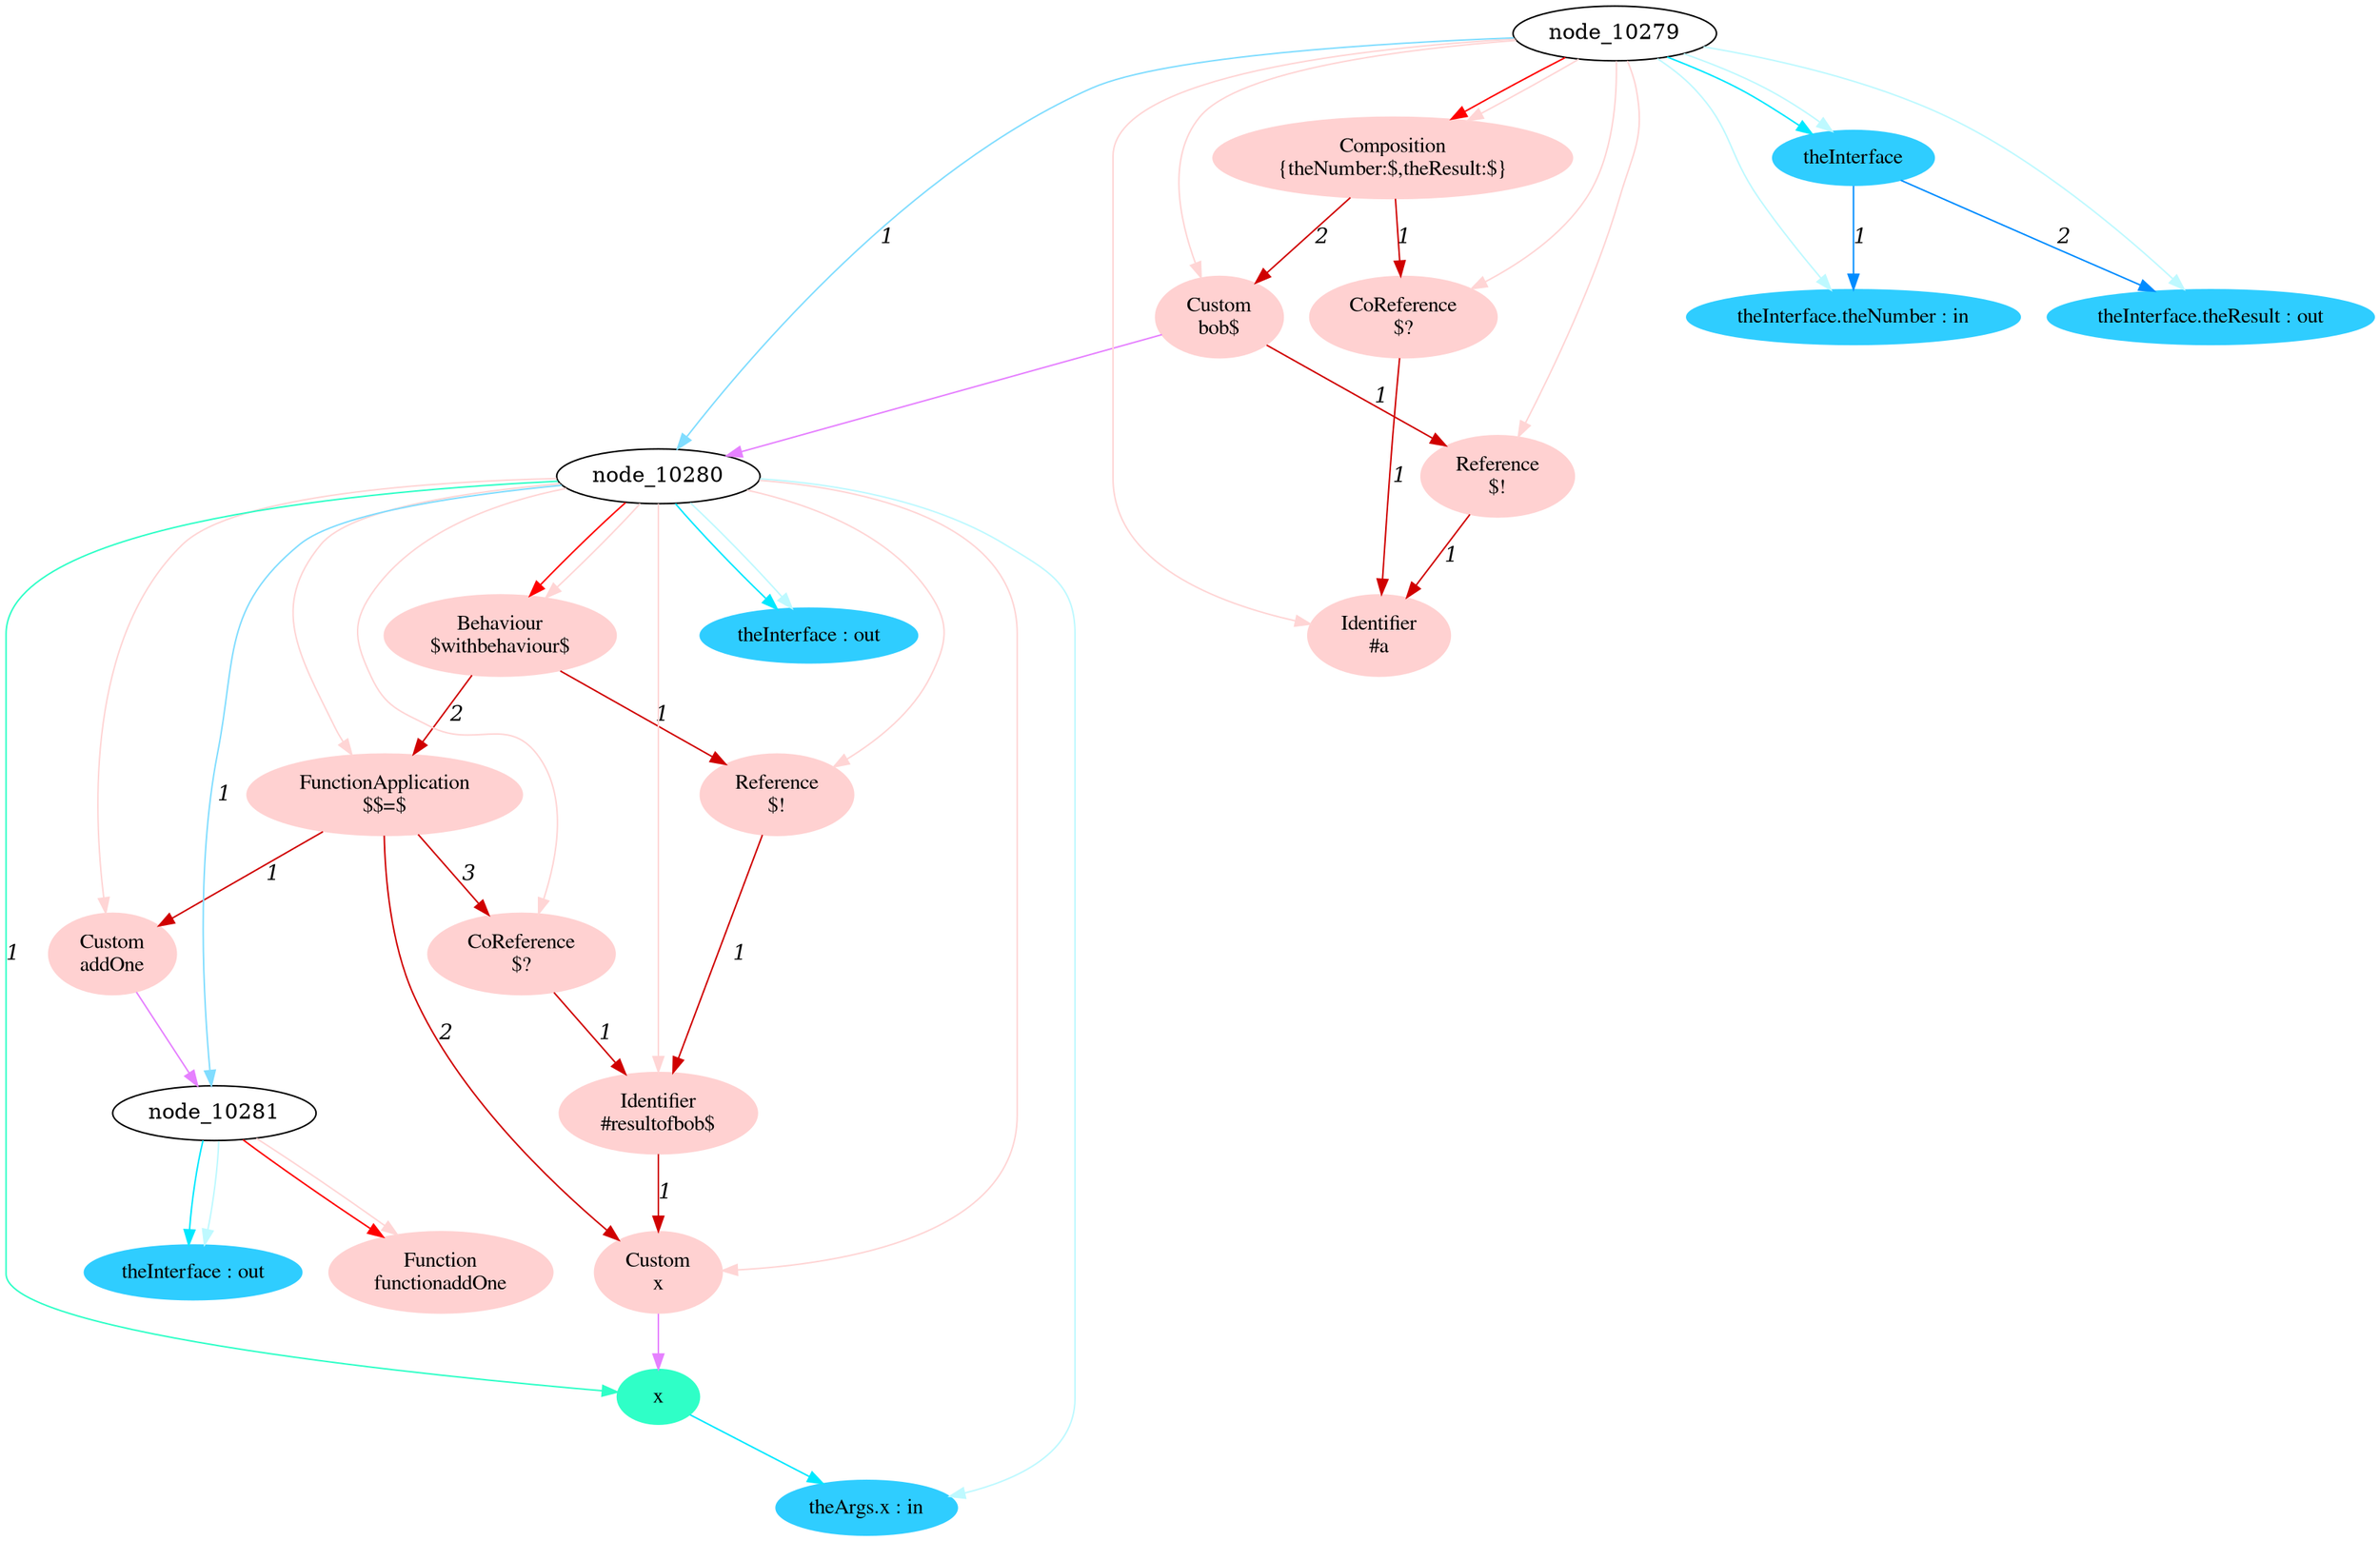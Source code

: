 digraph g{node_10355 [shape="ellipse", style="filled", color="#ffd1d1", fontname="Times", label="Function
functionaddOne" ]
node_10358 [shape="ellipse", style="filled", color="#ffd1d1", fontname="Times", label="Custom
x" ]
node_10363 [shape="ellipse", style="filled", color="#ffd1d1", fontname="Times", label="Identifier
#resultofbob$" ]
node_10368 [shape="ellipse", style="filled", color="#ffd1d1", fontname="Times", label="Reference
$!" ]
node_10372 [shape="ellipse", style="filled", color="#ffd1d1", fontname="Times", label="Custom
addOne" ]
node_10375 [shape="ellipse", style="filled", color="#ffd1d1", fontname="Times", label="CoReference
$?" ]
node_10379 [shape="ellipse", style="filled", color="#ffd1d1", fontname="Times", label="FunctionApplication
$$=$" ]
node_10385 [shape="ellipse", style="filled", color="#ffd1d1", fontname="Times", label="Behaviour
$withbehaviour$" ]
node_10390 [shape="ellipse", style="filled", color="#ffd1d1", fontname="Times", label="Identifier
#a" ]
node_10394 [shape="ellipse", style="filled", color="#ffd1d1", fontname="Times", label="CoReference
$?" ]
node_10398 [shape="ellipse", style="filled", color="#ffd1d1", fontname="Times", label="Reference
$!" ]
node_10402 [shape="ellipse", style="filled", color="#ffd1d1", fontname="Times", label="Custom
bob$" ]
node_10406 [shape="ellipse", style="filled", color="#ffd1d1", fontname="Times", label="Composition
{theNumber:$,theResult:$}" ]
node_10289 [shape="ellipse", style="filled", color="#2fffc7", fontname="Times", label="x" ]
node_10282 [shape="ellipse", style="filled", color="#2fcdff", fontname="Times", label="theInterface : out" ]
node_10290 [shape="ellipse", style="filled", color="#2fcdff", fontname="Times", label="theArgs.x : in" ]
node_10294 [shape="ellipse", style="filled", color="#2fcdff", fontname="Times", label="theInterface : out" ]
node_10328 [shape="ellipse", style="filled", color="#2fcdff", fontname="Times", label="theInterface" ]
node_10329 [shape="ellipse", style="filled", color="#2fcdff", fontname="Times", label="theInterface.theNumber : in" ]
node_10331 [shape="ellipse", style="filled", color="#2fcdff", fontname="Times", label="theInterface.theResult : out" ]
node_10363 -> node_10358 [dir=forward, arrowHead=normal, fontname="Times-Italic", arrowsize=1, color="#d00000", label="1",  headlabel="", taillabel="" ]
node_10368 -> node_10363 [dir=forward, arrowHead=normal, fontname="Times-Italic", arrowsize=1, color="#d00000", label="1",  headlabel="", taillabel="" ]
node_10375 -> node_10363 [dir=forward, arrowHead=normal, fontname="Times-Italic", arrowsize=1, color="#d00000", label="1",  headlabel="", taillabel="" ]
node_10379 -> node_10358 [dir=forward, arrowHead=normal, fontname="Times-Italic", arrowsize=1, color="#d00000", label="2",  headlabel="", taillabel="" ]
node_10379 -> node_10372 [dir=forward, arrowHead=normal, fontname="Times-Italic", arrowsize=1, color="#d00000", label="1",  headlabel="", taillabel="" ]
node_10379 -> node_10375 [dir=forward, arrowHead=normal, fontname="Times-Italic", arrowsize=1, color="#d00000", label="3",  headlabel="", taillabel="" ]
node_10385 -> node_10368 [dir=forward, arrowHead=normal, fontname="Times-Italic", arrowsize=1, color="#d00000", label="1",  headlabel="", taillabel="" ]
node_10385 -> node_10379 [dir=forward, arrowHead=normal, fontname="Times-Italic", arrowsize=1, color="#d00000", label="2",  headlabel="", taillabel="" ]
node_10394 -> node_10390 [dir=forward, arrowHead=normal, fontname="Times-Italic", arrowsize=1, color="#d00000", label="1",  headlabel="", taillabel="" ]
node_10398 -> node_10390 [dir=forward, arrowHead=normal, fontname="Times-Italic", arrowsize=1, color="#d00000", label="1",  headlabel="", taillabel="" ]
node_10402 -> node_10398 [dir=forward, arrowHead=normal, fontname="Times-Italic", arrowsize=1, color="#d00000", label="1",  headlabel="", taillabel="" ]
node_10406 -> node_10394 [dir=forward, arrowHead=normal, fontname="Times-Italic", arrowsize=1, color="#d00000", label="1",  headlabel="", taillabel="" ]
node_10406 -> node_10402 [dir=forward, arrowHead=normal, fontname="Times-Italic", arrowsize=1, color="#d00000", label="2",  headlabel="", taillabel="" ]
node_10281 -> node_10355 [dir=forward, arrowHead=normal, fontname="Times-Italic", arrowsize=1, color="#ff0000", label="",  headlabel="", taillabel="" ]
node_10280 -> node_10385 [dir=forward, arrowHead=normal, fontname="Times-Italic", arrowsize=1, color="#ff0000", label="",  headlabel="", taillabel="" ]
node_10279 -> node_10406 [dir=forward, arrowHead=normal, fontname="Times-Italic", arrowsize=1, color="#ff0000", label="",  headlabel="", taillabel="" ]
node_10281 -> node_10355 [dir=forward, arrowHead=normal, fontname="Times-Italic", arrowsize=1, color="#ffd5d5", label="",  headlabel="", taillabel="" ]
node_10280 -> node_10358 [dir=forward, arrowHead=normal, fontname="Times-Italic", arrowsize=1, color="#ffd5d5", label="",  headlabel="", taillabel="" ]
node_10280 -> node_10363 [dir=forward, arrowHead=normal, fontname="Times-Italic", arrowsize=1, color="#ffd5d5", label="",  headlabel="", taillabel="" ]
node_10280 -> node_10368 [dir=forward, arrowHead=normal, fontname="Times-Italic", arrowsize=1, color="#ffd5d5", label="",  headlabel="", taillabel="" ]
node_10280 -> node_10372 [dir=forward, arrowHead=normal, fontname="Times-Italic", arrowsize=1, color="#ffd5d5", label="",  headlabel="", taillabel="" ]
node_10280 -> node_10375 [dir=forward, arrowHead=normal, fontname="Times-Italic", arrowsize=1, color="#ffd5d5", label="",  headlabel="", taillabel="" ]
node_10280 -> node_10379 [dir=forward, arrowHead=normal, fontname="Times-Italic", arrowsize=1, color="#ffd5d5", label="",  headlabel="", taillabel="" ]
node_10280 -> node_10385 [dir=forward, arrowHead=normal, fontname="Times-Italic", arrowsize=1, color="#ffd5d5", label="",  headlabel="", taillabel="" ]
node_10279 -> node_10390 [dir=forward, arrowHead=normal, fontname="Times-Italic", arrowsize=1, color="#ffd5d5", label="",  headlabel="", taillabel="" ]
node_10279 -> node_10394 [dir=forward, arrowHead=normal, fontname="Times-Italic", arrowsize=1, color="#ffd5d5", label="",  headlabel="", taillabel="" ]
node_10279 -> node_10398 [dir=forward, arrowHead=normal, fontname="Times-Italic", arrowsize=1, color="#ffd5d5", label="",  headlabel="", taillabel="" ]
node_10279 -> node_10402 [dir=forward, arrowHead=normal, fontname="Times-Italic", arrowsize=1, color="#ffd5d5", label="",  headlabel="", taillabel="" ]
node_10279 -> node_10406 [dir=forward, arrowHead=normal, fontname="Times-Italic", arrowsize=1, color="#ffd5d5", label="",  headlabel="", taillabel="" ]
node_10280 -> node_10289 [dir=forward, arrowHead=normal, fontname="Times-Italic", arrowsize=1, color="#2fffc7", label="1",  headlabel="", taillabel="" ]
node_10289 -> node_10290 [dir=forward, arrowHead=normal, fontname="Times-Italic", arrowsize=1, color="#00e8ff", label="",  headlabel="", taillabel="" ]
node_10281 -> node_10282 [dir=forward, arrowHead=normal, fontname="Times-Italic", arrowsize=1, color="#00e8ff", label="",  headlabel="", taillabel="" ]
node_10280 -> node_10294 [dir=forward, arrowHead=normal, fontname="Times-Italic", arrowsize=1, color="#00e8ff", label="",  headlabel="", taillabel="" ]
node_10279 -> node_10328 [dir=forward, arrowHead=normal, fontname="Times-Italic", arrowsize=1, color="#00e8ff", label="",  headlabel="", taillabel="" ]
node_10281 -> node_10282 [dir=forward, arrowHead=normal, fontname="Times-Italic", arrowsize=1, color="#bef9ff", label="",  headlabel="", taillabel="" ]
node_10280 -> node_10290 [dir=forward, arrowHead=normal, fontname="Times-Italic", arrowsize=1, color="#bef9ff", label="",  headlabel="", taillabel="" ]
node_10280 -> node_10294 [dir=forward, arrowHead=normal, fontname="Times-Italic", arrowsize=1, color="#bef9ff", label="",  headlabel="", taillabel="" ]
node_10279 -> node_10329 [dir=forward, arrowHead=normal, fontname="Times-Italic", arrowsize=1, color="#bef9ff", label="",  headlabel="", taillabel="" ]
node_10279 -> node_10331 [dir=forward, arrowHead=normal, fontname="Times-Italic", arrowsize=1, color="#bef9ff", label="",  headlabel="", taillabel="" ]
node_10279 -> node_10328 [dir=forward, arrowHead=normal, fontname="Times-Italic", arrowsize=1, color="#bef9ff", label="",  headlabel="", taillabel="" ]
node_10328 -> node_10329 [dir=forward, arrowHead=normal, fontname="Times-Italic", arrowsize=1, color="#008cff", label="1",  headlabel="", taillabel="" ]
node_10328 -> node_10331 [dir=forward, arrowHead=normal, fontname="Times-Italic", arrowsize=1, color="#008cff", label="2",  headlabel="", taillabel="" ]
node_10280 -> node_10281 [dir=forward, arrowHead=normal, fontname="Times-Italic", arrowsize=1, color="#81ddff", label="1",  headlabel="", taillabel="" ]
node_10279 -> node_10280 [dir=forward, arrowHead=normal, fontname="Times-Italic", arrowsize=1, color="#81ddff", label="1",  headlabel="", taillabel="" ]
node_10358 -> node_10289 [dir=forward, arrowHead=normal, fontname="Times-Italic", arrowsize=1, color="#e681ff", label="",  headlabel="", taillabel="" ]
node_10372 -> node_10281 [dir=forward, arrowHead=normal, fontname="Times-Italic", arrowsize=1, color="#e681ff", label="",  headlabel="", taillabel="" ]
node_10402 -> node_10280 [dir=forward, arrowHead=normal, fontname="Times-Italic", arrowsize=1, color="#e681ff", label="",  headlabel="", taillabel="" ]
}